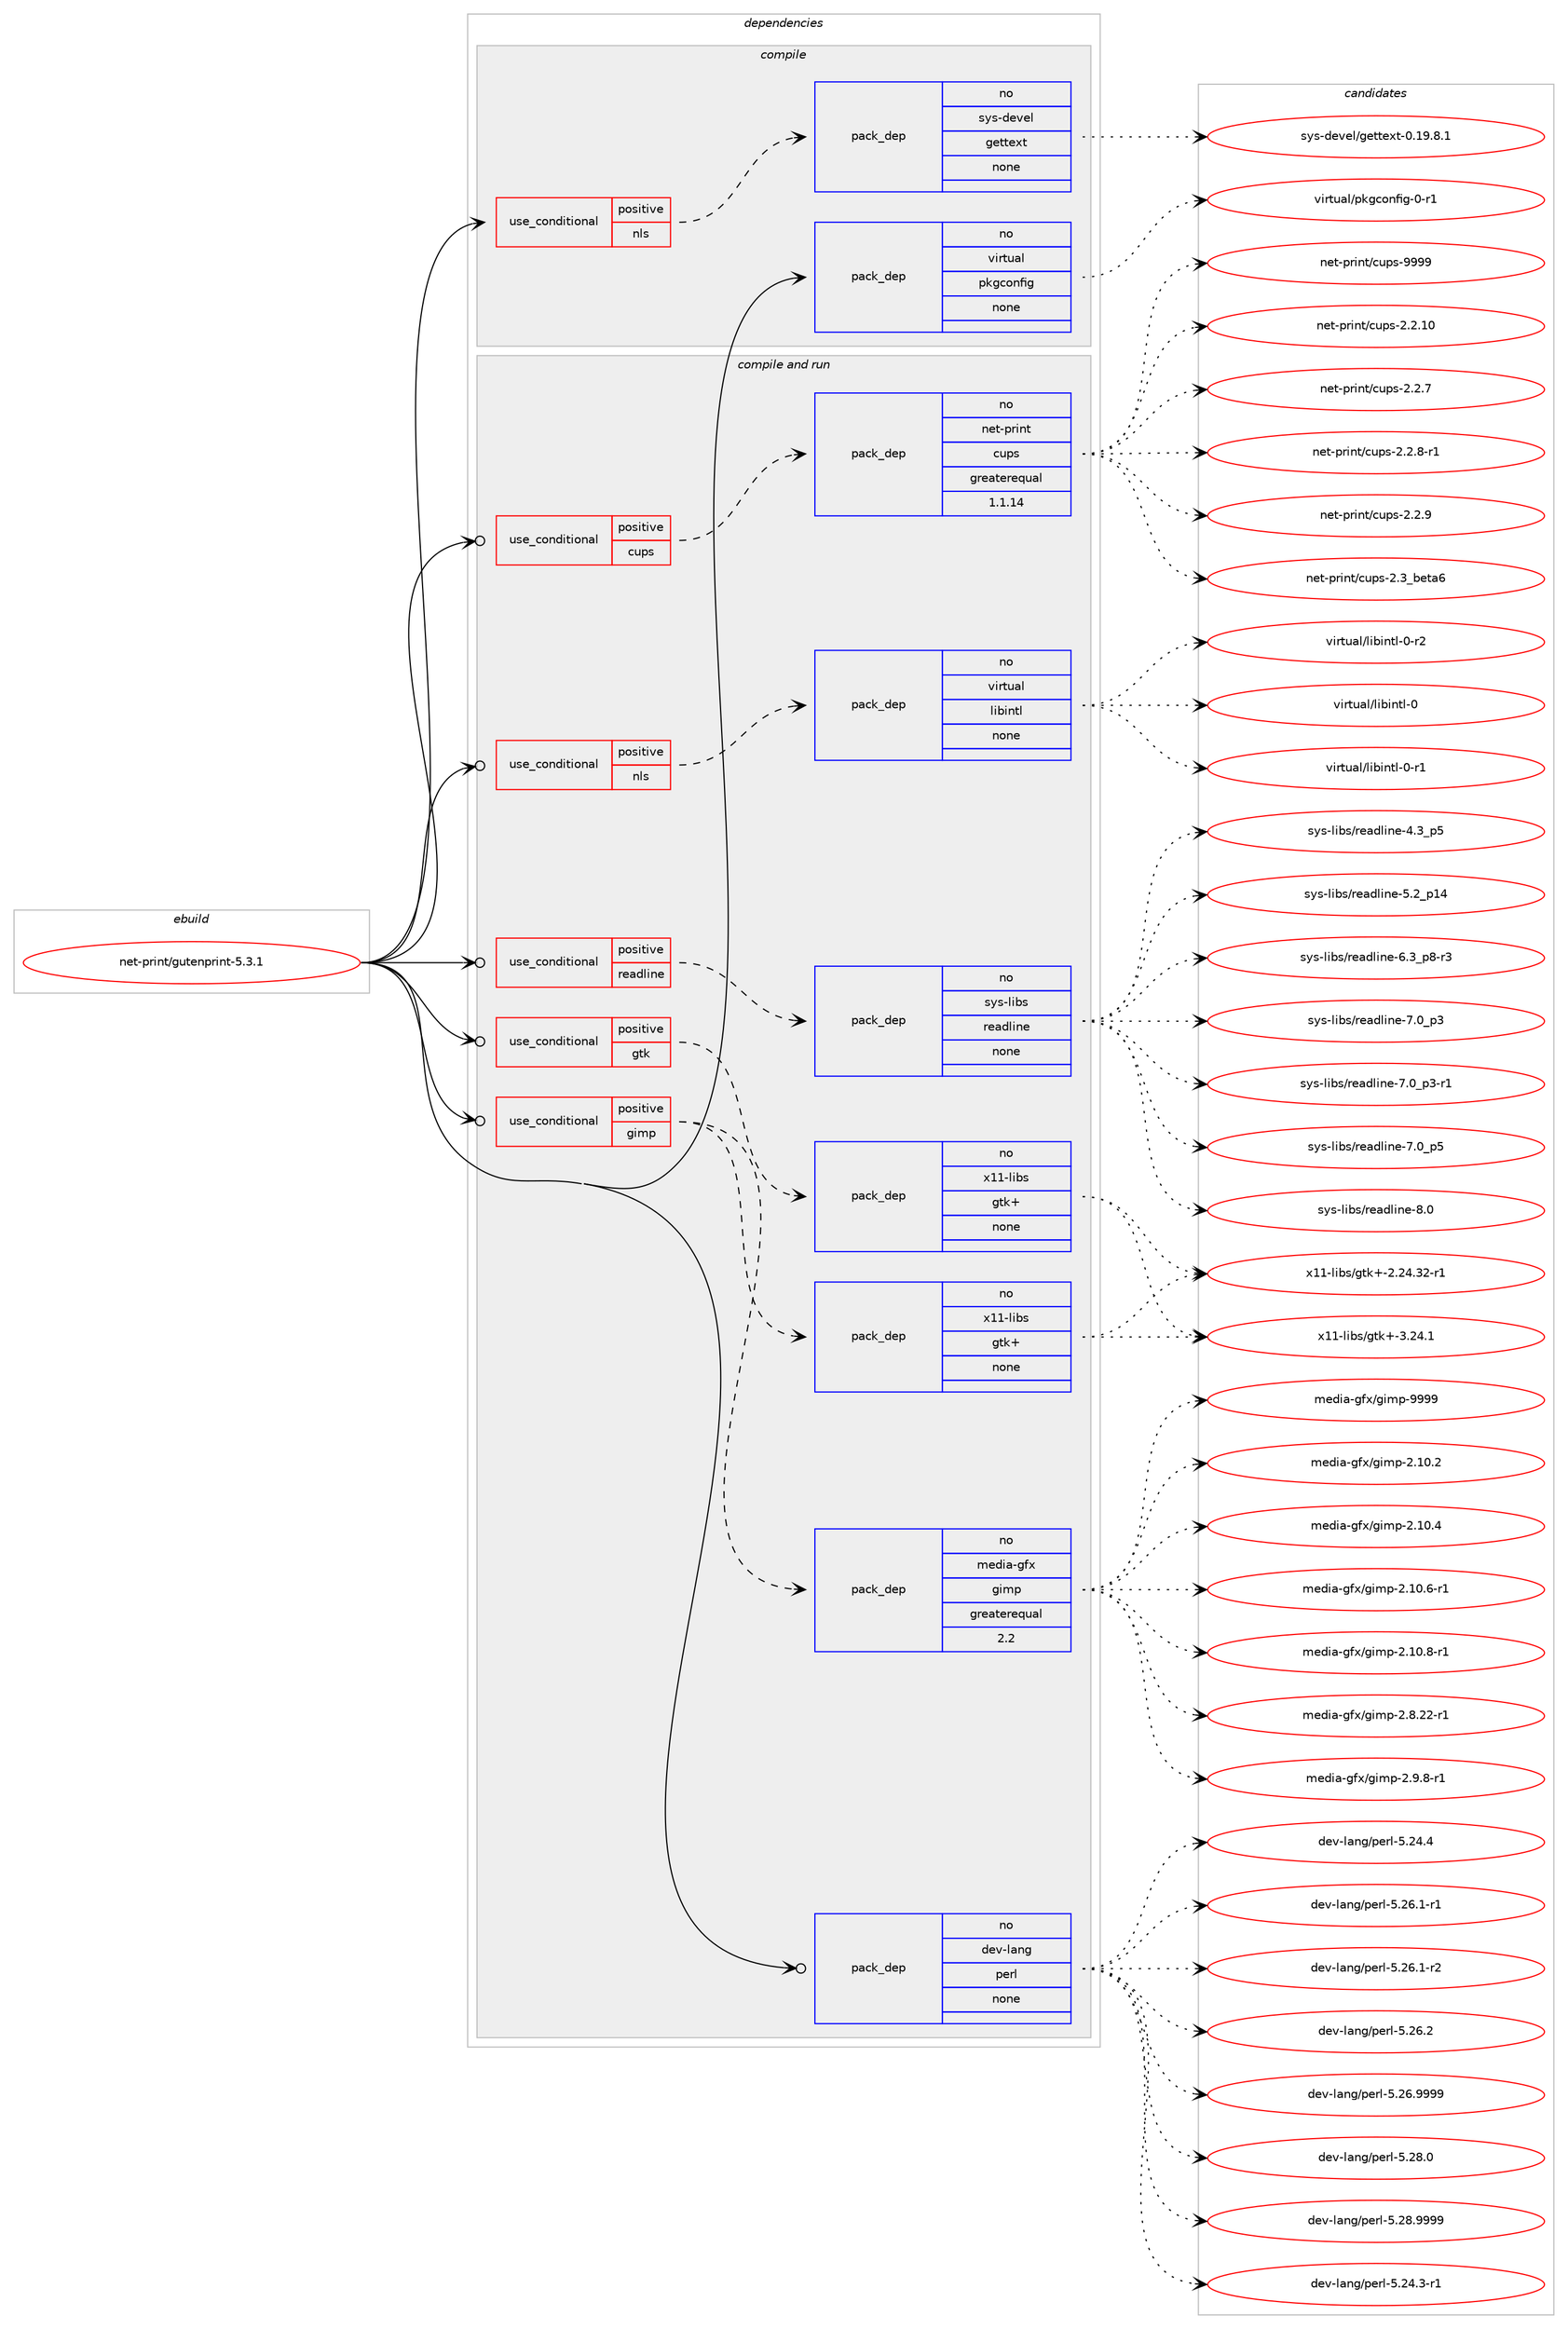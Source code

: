 digraph prolog {

# *************
# Graph options
# *************

newrank=true;
concentrate=true;
compound=true;
graph [rankdir=LR,fontname=Helvetica,fontsize=10,ranksep=1.5];#, ranksep=2.5, nodesep=0.2];
edge  [arrowhead=vee];
node  [fontname=Helvetica,fontsize=10];

# **********
# The ebuild
# **********

subgraph cluster_leftcol {
color=gray;
rank=same;
label=<<i>ebuild</i>>;
id [label="net-print/gutenprint-5.3.1", color=red, width=4, href="../net-print/gutenprint-5.3.1.svg"];
}

# ****************
# The dependencies
# ****************

subgraph cluster_midcol {
color=gray;
label=<<i>dependencies</i>>;
subgraph cluster_compile {
fillcolor="#eeeeee";
style=filled;
label=<<i>compile</i>>;
subgraph cond1008 {
dependency5256 [label=<<TABLE BORDER="0" CELLBORDER="1" CELLSPACING="0" CELLPADDING="4"><TR><TD ROWSPAN="3" CELLPADDING="10">use_conditional</TD></TR><TR><TD>positive</TD></TR><TR><TD>nls</TD></TR></TABLE>>, shape=none, color=red];
subgraph pack4114 {
dependency5257 [label=<<TABLE BORDER="0" CELLBORDER="1" CELLSPACING="0" CELLPADDING="4" WIDTH="220"><TR><TD ROWSPAN="6" CELLPADDING="30">pack_dep</TD></TR><TR><TD WIDTH="110">no</TD></TR><TR><TD>sys-devel</TD></TR><TR><TD>gettext</TD></TR><TR><TD>none</TD></TR><TR><TD></TD></TR></TABLE>>, shape=none, color=blue];
}
dependency5256:e -> dependency5257:w [weight=20,style="dashed",arrowhead="vee"];
}
id:e -> dependency5256:w [weight=20,style="solid",arrowhead="vee"];
subgraph pack4115 {
dependency5258 [label=<<TABLE BORDER="0" CELLBORDER="1" CELLSPACING="0" CELLPADDING="4" WIDTH="220"><TR><TD ROWSPAN="6" CELLPADDING="30">pack_dep</TD></TR><TR><TD WIDTH="110">no</TD></TR><TR><TD>virtual</TD></TR><TR><TD>pkgconfig</TD></TR><TR><TD>none</TD></TR><TR><TD></TD></TR></TABLE>>, shape=none, color=blue];
}
id:e -> dependency5258:w [weight=20,style="solid",arrowhead="vee"];
}
subgraph cluster_compileandrun {
fillcolor="#eeeeee";
style=filled;
label=<<i>compile and run</i>>;
subgraph cond1009 {
dependency5259 [label=<<TABLE BORDER="0" CELLBORDER="1" CELLSPACING="0" CELLPADDING="4"><TR><TD ROWSPAN="3" CELLPADDING="10">use_conditional</TD></TR><TR><TD>positive</TD></TR><TR><TD>cups</TD></TR></TABLE>>, shape=none, color=red];
subgraph pack4116 {
dependency5260 [label=<<TABLE BORDER="0" CELLBORDER="1" CELLSPACING="0" CELLPADDING="4" WIDTH="220"><TR><TD ROWSPAN="6" CELLPADDING="30">pack_dep</TD></TR><TR><TD WIDTH="110">no</TD></TR><TR><TD>net-print</TD></TR><TR><TD>cups</TD></TR><TR><TD>greaterequal</TD></TR><TR><TD>1.1.14</TD></TR></TABLE>>, shape=none, color=blue];
}
dependency5259:e -> dependency5260:w [weight=20,style="dashed",arrowhead="vee"];
}
id:e -> dependency5259:w [weight=20,style="solid",arrowhead="odotvee"];
subgraph cond1010 {
dependency5261 [label=<<TABLE BORDER="0" CELLBORDER="1" CELLSPACING="0" CELLPADDING="4"><TR><TD ROWSPAN="3" CELLPADDING="10">use_conditional</TD></TR><TR><TD>positive</TD></TR><TR><TD>gimp</TD></TR></TABLE>>, shape=none, color=red];
subgraph pack4117 {
dependency5262 [label=<<TABLE BORDER="0" CELLBORDER="1" CELLSPACING="0" CELLPADDING="4" WIDTH="220"><TR><TD ROWSPAN="6" CELLPADDING="30">pack_dep</TD></TR><TR><TD WIDTH="110">no</TD></TR><TR><TD>media-gfx</TD></TR><TR><TD>gimp</TD></TR><TR><TD>greaterequal</TD></TR><TR><TD>2.2</TD></TR></TABLE>>, shape=none, color=blue];
}
dependency5261:e -> dependency5262:w [weight=20,style="dashed",arrowhead="vee"];
subgraph pack4118 {
dependency5263 [label=<<TABLE BORDER="0" CELLBORDER="1" CELLSPACING="0" CELLPADDING="4" WIDTH="220"><TR><TD ROWSPAN="6" CELLPADDING="30">pack_dep</TD></TR><TR><TD WIDTH="110">no</TD></TR><TR><TD>x11-libs</TD></TR><TR><TD>gtk+</TD></TR><TR><TD>none</TD></TR><TR><TD></TD></TR></TABLE>>, shape=none, color=blue];
}
dependency5261:e -> dependency5263:w [weight=20,style="dashed",arrowhead="vee"];
}
id:e -> dependency5261:w [weight=20,style="solid",arrowhead="odotvee"];
subgraph cond1011 {
dependency5264 [label=<<TABLE BORDER="0" CELLBORDER="1" CELLSPACING="0" CELLPADDING="4"><TR><TD ROWSPAN="3" CELLPADDING="10">use_conditional</TD></TR><TR><TD>positive</TD></TR><TR><TD>gtk</TD></TR></TABLE>>, shape=none, color=red];
subgraph pack4119 {
dependency5265 [label=<<TABLE BORDER="0" CELLBORDER="1" CELLSPACING="0" CELLPADDING="4" WIDTH="220"><TR><TD ROWSPAN="6" CELLPADDING="30">pack_dep</TD></TR><TR><TD WIDTH="110">no</TD></TR><TR><TD>x11-libs</TD></TR><TR><TD>gtk+</TD></TR><TR><TD>none</TD></TR><TR><TD></TD></TR></TABLE>>, shape=none, color=blue];
}
dependency5264:e -> dependency5265:w [weight=20,style="dashed",arrowhead="vee"];
}
id:e -> dependency5264:w [weight=20,style="solid",arrowhead="odotvee"];
subgraph cond1012 {
dependency5266 [label=<<TABLE BORDER="0" CELLBORDER="1" CELLSPACING="0" CELLPADDING="4"><TR><TD ROWSPAN="3" CELLPADDING="10">use_conditional</TD></TR><TR><TD>positive</TD></TR><TR><TD>nls</TD></TR></TABLE>>, shape=none, color=red];
subgraph pack4120 {
dependency5267 [label=<<TABLE BORDER="0" CELLBORDER="1" CELLSPACING="0" CELLPADDING="4" WIDTH="220"><TR><TD ROWSPAN="6" CELLPADDING="30">pack_dep</TD></TR><TR><TD WIDTH="110">no</TD></TR><TR><TD>virtual</TD></TR><TR><TD>libintl</TD></TR><TR><TD>none</TD></TR><TR><TD></TD></TR></TABLE>>, shape=none, color=blue];
}
dependency5266:e -> dependency5267:w [weight=20,style="dashed",arrowhead="vee"];
}
id:e -> dependency5266:w [weight=20,style="solid",arrowhead="odotvee"];
subgraph cond1013 {
dependency5268 [label=<<TABLE BORDER="0" CELLBORDER="1" CELLSPACING="0" CELLPADDING="4"><TR><TD ROWSPAN="3" CELLPADDING="10">use_conditional</TD></TR><TR><TD>positive</TD></TR><TR><TD>readline</TD></TR></TABLE>>, shape=none, color=red];
subgraph pack4121 {
dependency5269 [label=<<TABLE BORDER="0" CELLBORDER="1" CELLSPACING="0" CELLPADDING="4" WIDTH="220"><TR><TD ROWSPAN="6" CELLPADDING="30">pack_dep</TD></TR><TR><TD WIDTH="110">no</TD></TR><TR><TD>sys-libs</TD></TR><TR><TD>readline</TD></TR><TR><TD>none</TD></TR><TR><TD></TD></TR></TABLE>>, shape=none, color=blue];
}
dependency5268:e -> dependency5269:w [weight=20,style="dashed",arrowhead="vee"];
}
id:e -> dependency5268:w [weight=20,style="solid",arrowhead="odotvee"];
subgraph pack4122 {
dependency5270 [label=<<TABLE BORDER="0" CELLBORDER="1" CELLSPACING="0" CELLPADDING="4" WIDTH="220"><TR><TD ROWSPAN="6" CELLPADDING="30">pack_dep</TD></TR><TR><TD WIDTH="110">no</TD></TR><TR><TD>dev-lang</TD></TR><TR><TD>perl</TD></TR><TR><TD>none</TD></TR><TR><TD></TD></TR></TABLE>>, shape=none, color=blue];
}
id:e -> dependency5270:w [weight=20,style="solid",arrowhead="odotvee"];
}
subgraph cluster_run {
fillcolor="#eeeeee";
style=filled;
label=<<i>run</i>>;
}
}

# **************
# The candidates
# **************

subgraph cluster_choices {
rank=same;
color=gray;
label=<<i>candidates</i>>;

subgraph choice4114 {
color=black;
nodesep=1;
choice1151211154510010111810110847103101116116101120116454846495746564649 [label="sys-devel/gettext-0.19.8.1", color=red, width=4,href="../sys-devel/gettext-0.19.8.1.svg"];
dependency5257:e -> choice1151211154510010111810110847103101116116101120116454846495746564649:w [style=dotted,weight="100"];
}
subgraph choice4115 {
color=black;
nodesep=1;
choice11810511411611797108471121071039911111010210510345484511449 [label="virtual/pkgconfig-0-r1", color=red, width=4,href="../virtual/pkgconfig-0-r1.svg"];
dependency5258:e -> choice11810511411611797108471121071039911111010210510345484511449:w [style=dotted,weight="100"];
}
subgraph choice4116 {
color=black;
nodesep=1;
choice11010111645112114105110116479911711211545504650464948 [label="net-print/cups-2.2.10", color=red, width=4,href="../net-print/cups-2.2.10.svg"];
choice110101116451121141051101164799117112115455046504655 [label="net-print/cups-2.2.7", color=red, width=4,href="../net-print/cups-2.2.7.svg"];
choice1101011164511211410511011647991171121154550465046564511449 [label="net-print/cups-2.2.8-r1", color=red, width=4,href="../net-print/cups-2.2.8-r1.svg"];
choice110101116451121141051101164799117112115455046504657 [label="net-print/cups-2.2.9", color=red, width=4,href="../net-print/cups-2.2.9.svg"];
choice1101011164511211410511011647991171121154550465195981011169754 [label="net-print/cups-2.3_beta6", color=red, width=4,href="../net-print/cups-2.3_beta6.svg"];
choice1101011164511211410511011647991171121154557575757 [label="net-print/cups-9999", color=red, width=4,href="../net-print/cups-9999.svg"];
dependency5260:e -> choice11010111645112114105110116479911711211545504650464948:w [style=dotted,weight="100"];
dependency5260:e -> choice110101116451121141051101164799117112115455046504655:w [style=dotted,weight="100"];
dependency5260:e -> choice1101011164511211410511011647991171121154550465046564511449:w [style=dotted,weight="100"];
dependency5260:e -> choice110101116451121141051101164799117112115455046504657:w [style=dotted,weight="100"];
dependency5260:e -> choice1101011164511211410511011647991171121154550465195981011169754:w [style=dotted,weight="100"];
dependency5260:e -> choice1101011164511211410511011647991171121154557575757:w [style=dotted,weight="100"];
}
subgraph choice4117 {
color=black;
nodesep=1;
choice10910110010597451031021204710310510911245504649484650 [label="media-gfx/gimp-2.10.2", color=red, width=4,href="../media-gfx/gimp-2.10.2.svg"];
choice10910110010597451031021204710310510911245504649484652 [label="media-gfx/gimp-2.10.4", color=red, width=4,href="../media-gfx/gimp-2.10.4.svg"];
choice109101100105974510310212047103105109112455046494846544511449 [label="media-gfx/gimp-2.10.6-r1", color=red, width=4,href="../media-gfx/gimp-2.10.6-r1.svg"];
choice109101100105974510310212047103105109112455046494846564511449 [label="media-gfx/gimp-2.10.8-r1", color=red, width=4,href="../media-gfx/gimp-2.10.8-r1.svg"];
choice109101100105974510310212047103105109112455046564650504511449 [label="media-gfx/gimp-2.8.22-r1", color=red, width=4,href="../media-gfx/gimp-2.8.22-r1.svg"];
choice1091011001059745103102120471031051091124550465746564511449 [label="media-gfx/gimp-2.9.8-r1", color=red, width=4,href="../media-gfx/gimp-2.9.8-r1.svg"];
choice1091011001059745103102120471031051091124557575757 [label="media-gfx/gimp-9999", color=red, width=4,href="../media-gfx/gimp-9999.svg"];
dependency5262:e -> choice10910110010597451031021204710310510911245504649484650:w [style=dotted,weight="100"];
dependency5262:e -> choice10910110010597451031021204710310510911245504649484652:w [style=dotted,weight="100"];
dependency5262:e -> choice109101100105974510310212047103105109112455046494846544511449:w [style=dotted,weight="100"];
dependency5262:e -> choice109101100105974510310212047103105109112455046494846564511449:w [style=dotted,weight="100"];
dependency5262:e -> choice109101100105974510310212047103105109112455046564650504511449:w [style=dotted,weight="100"];
dependency5262:e -> choice1091011001059745103102120471031051091124550465746564511449:w [style=dotted,weight="100"];
dependency5262:e -> choice1091011001059745103102120471031051091124557575757:w [style=dotted,weight="100"];
}
subgraph choice4118 {
color=black;
nodesep=1;
choice12049494510810598115471031161074345504650524651504511449 [label="x11-libs/gtk+-2.24.32-r1", color=red, width=4,href="../x11-libs/gtk+-2.24.32-r1.svg"];
choice12049494510810598115471031161074345514650524649 [label="x11-libs/gtk+-3.24.1", color=red, width=4,href="../x11-libs/gtk+-3.24.1.svg"];
dependency5263:e -> choice12049494510810598115471031161074345504650524651504511449:w [style=dotted,weight="100"];
dependency5263:e -> choice12049494510810598115471031161074345514650524649:w [style=dotted,weight="100"];
}
subgraph choice4119 {
color=black;
nodesep=1;
choice12049494510810598115471031161074345504650524651504511449 [label="x11-libs/gtk+-2.24.32-r1", color=red, width=4,href="../x11-libs/gtk+-2.24.32-r1.svg"];
choice12049494510810598115471031161074345514650524649 [label="x11-libs/gtk+-3.24.1", color=red, width=4,href="../x11-libs/gtk+-3.24.1.svg"];
dependency5265:e -> choice12049494510810598115471031161074345504650524651504511449:w [style=dotted,weight="100"];
dependency5265:e -> choice12049494510810598115471031161074345514650524649:w [style=dotted,weight="100"];
}
subgraph choice4120 {
color=black;
nodesep=1;
choice1181051141161179710847108105981051101161084548 [label="virtual/libintl-0", color=red, width=4,href="../virtual/libintl-0.svg"];
choice11810511411611797108471081059810511011610845484511449 [label="virtual/libintl-0-r1", color=red, width=4,href="../virtual/libintl-0-r1.svg"];
choice11810511411611797108471081059810511011610845484511450 [label="virtual/libintl-0-r2", color=red, width=4,href="../virtual/libintl-0-r2.svg"];
dependency5267:e -> choice1181051141161179710847108105981051101161084548:w [style=dotted,weight="100"];
dependency5267:e -> choice11810511411611797108471081059810511011610845484511449:w [style=dotted,weight="100"];
dependency5267:e -> choice11810511411611797108471081059810511011610845484511450:w [style=dotted,weight="100"];
}
subgraph choice4121 {
color=black;
nodesep=1;
choice11512111545108105981154711410197100108105110101455246519511253 [label="sys-libs/readline-4.3_p5", color=red, width=4,href="../sys-libs/readline-4.3_p5.svg"];
choice1151211154510810598115471141019710010810511010145534650951124952 [label="sys-libs/readline-5.2_p14", color=red, width=4,href="../sys-libs/readline-5.2_p14.svg"];
choice115121115451081059811547114101971001081051101014554465195112564511451 [label="sys-libs/readline-6.3_p8-r3", color=red, width=4,href="../sys-libs/readline-6.3_p8-r3.svg"];
choice11512111545108105981154711410197100108105110101455546489511251 [label="sys-libs/readline-7.0_p3", color=red, width=4,href="../sys-libs/readline-7.0_p3.svg"];
choice115121115451081059811547114101971001081051101014555464895112514511449 [label="sys-libs/readline-7.0_p3-r1", color=red, width=4,href="../sys-libs/readline-7.0_p3-r1.svg"];
choice11512111545108105981154711410197100108105110101455546489511253 [label="sys-libs/readline-7.0_p5", color=red, width=4,href="../sys-libs/readline-7.0_p5.svg"];
choice1151211154510810598115471141019710010810511010145564648 [label="sys-libs/readline-8.0", color=red, width=4,href="../sys-libs/readline-8.0.svg"];
dependency5269:e -> choice11512111545108105981154711410197100108105110101455246519511253:w [style=dotted,weight="100"];
dependency5269:e -> choice1151211154510810598115471141019710010810511010145534650951124952:w [style=dotted,weight="100"];
dependency5269:e -> choice115121115451081059811547114101971001081051101014554465195112564511451:w [style=dotted,weight="100"];
dependency5269:e -> choice11512111545108105981154711410197100108105110101455546489511251:w [style=dotted,weight="100"];
dependency5269:e -> choice115121115451081059811547114101971001081051101014555464895112514511449:w [style=dotted,weight="100"];
dependency5269:e -> choice11512111545108105981154711410197100108105110101455546489511253:w [style=dotted,weight="100"];
dependency5269:e -> choice1151211154510810598115471141019710010810511010145564648:w [style=dotted,weight="100"];
}
subgraph choice4122 {
color=black;
nodesep=1;
choice100101118451089711010347112101114108455346505246514511449 [label="dev-lang/perl-5.24.3-r1", color=red, width=4,href="../dev-lang/perl-5.24.3-r1.svg"];
choice10010111845108971101034711210111410845534650524652 [label="dev-lang/perl-5.24.4", color=red, width=4,href="../dev-lang/perl-5.24.4.svg"];
choice100101118451089711010347112101114108455346505446494511449 [label="dev-lang/perl-5.26.1-r1", color=red, width=4,href="../dev-lang/perl-5.26.1-r1.svg"];
choice100101118451089711010347112101114108455346505446494511450 [label="dev-lang/perl-5.26.1-r2", color=red, width=4,href="../dev-lang/perl-5.26.1-r2.svg"];
choice10010111845108971101034711210111410845534650544650 [label="dev-lang/perl-5.26.2", color=red, width=4,href="../dev-lang/perl-5.26.2.svg"];
choice10010111845108971101034711210111410845534650544657575757 [label="dev-lang/perl-5.26.9999", color=red, width=4,href="../dev-lang/perl-5.26.9999.svg"];
choice10010111845108971101034711210111410845534650564648 [label="dev-lang/perl-5.28.0", color=red, width=4,href="../dev-lang/perl-5.28.0.svg"];
choice10010111845108971101034711210111410845534650564657575757 [label="dev-lang/perl-5.28.9999", color=red, width=4,href="../dev-lang/perl-5.28.9999.svg"];
dependency5270:e -> choice100101118451089711010347112101114108455346505246514511449:w [style=dotted,weight="100"];
dependency5270:e -> choice10010111845108971101034711210111410845534650524652:w [style=dotted,weight="100"];
dependency5270:e -> choice100101118451089711010347112101114108455346505446494511449:w [style=dotted,weight="100"];
dependency5270:e -> choice100101118451089711010347112101114108455346505446494511450:w [style=dotted,weight="100"];
dependency5270:e -> choice10010111845108971101034711210111410845534650544650:w [style=dotted,weight="100"];
dependency5270:e -> choice10010111845108971101034711210111410845534650544657575757:w [style=dotted,weight="100"];
dependency5270:e -> choice10010111845108971101034711210111410845534650564648:w [style=dotted,weight="100"];
dependency5270:e -> choice10010111845108971101034711210111410845534650564657575757:w [style=dotted,weight="100"];
}
}

}

